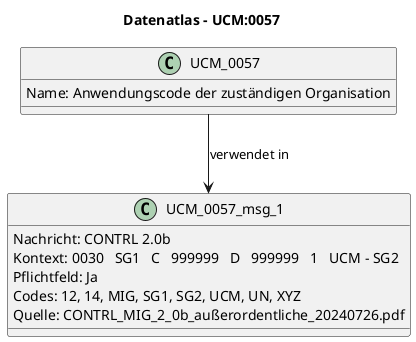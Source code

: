 @startuml
title Datenatlas – UCM:0057
class UCM_0057 {
  Name: Anwendungscode der zuständigen Organisation
}
class UCM_0057_msg_1 {
  Nachricht: CONTRL 2.0b
  Kontext: 0030   SG1   C   999999   D   999999   1   UCM - SG2
  Pflichtfeld: Ja
  Codes: 12, 14, MIG, SG1, SG2, UCM, UN, XYZ
  Quelle: CONTRL_MIG_2_0b_außerordentliche_20240726.pdf
}
UCM_0057 --> UCM_0057_msg_1 : verwendet in
@enduml